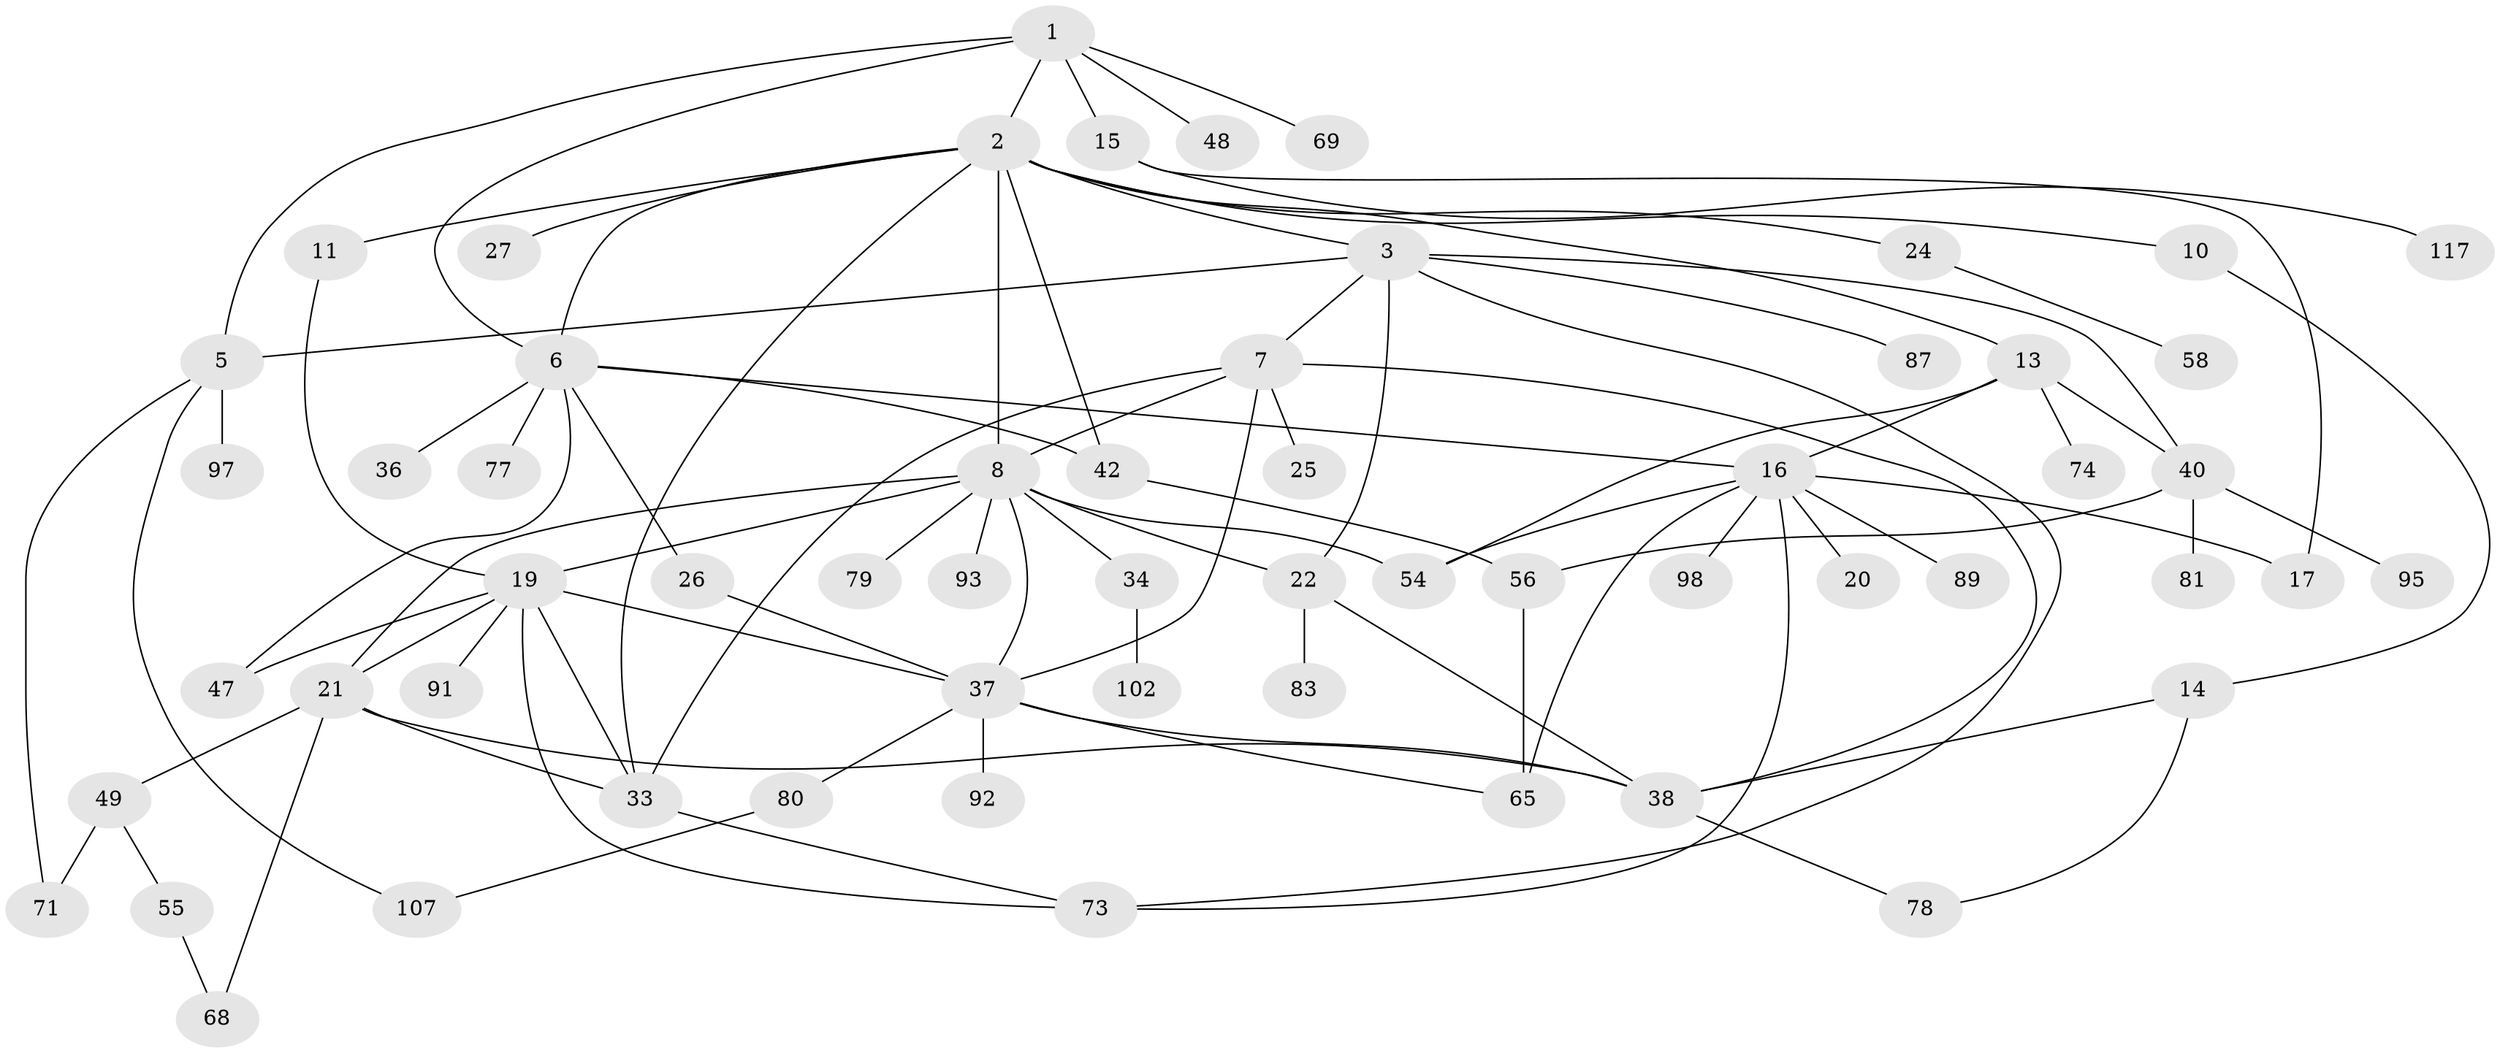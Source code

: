 // original degree distribution, {6: 0.058823529411764705, 12: 0.008403361344537815, 2: 0.2857142857142857, 5: 0.04201680672268908, 3: 0.18487394957983194, 10: 0.008403361344537815, 7: 0.008403361344537815, 4: 0.08403361344537816, 1: 0.31932773109243695}
// Generated by graph-tools (version 1.1) at 2025/13/03/09/25 04:13:37]
// undirected, 59 vertices, 91 edges
graph export_dot {
graph [start="1"]
  node [color=gray90,style=filled];
  1 [super="+4"];
  2;
  3 [super="+52+9+41+53"];
  5;
  6 [super="+32+85"];
  7 [super="+12"];
  8 [super="+18"];
  10;
  11;
  13;
  14;
  15;
  16 [super="+62+31+61"];
  17;
  19 [super="+101+64+29"];
  20 [super="+106+50"];
  21 [super="+30"];
  22 [super="+23"];
  24 [super="+119"];
  25;
  26 [super="+75+60"];
  27 [super="+46"];
  33 [super="+67+44"];
  34 [super="+82"];
  36;
  37 [super="+57+39"];
  38 [super="+99+51+59"];
  40 [super="+66"];
  42 [super="+86"];
  47 [super="+114+118+105"];
  48;
  49;
  54 [super="+104"];
  55;
  56 [super="+111"];
  58;
  65;
  68;
  69;
  71 [super="+90"];
  73 [super="+112"];
  74;
  77;
  78 [super="+113"];
  79;
  80;
  81;
  83 [super="+84"];
  87;
  89;
  91;
  92;
  93;
  95;
  97;
  98;
  102;
  107;
  117;
  1 -- 2;
  1 -- 5;
  1 -- 6;
  1 -- 15;
  1 -- 48;
  1 -- 69;
  2 -- 3;
  2 -- 8;
  2 -- 10;
  2 -- 11;
  2 -- 13;
  2 -- 24;
  2 -- 27;
  2 -- 42;
  2 -- 33 [weight=2];
  2 -- 6;
  3 -- 7;
  3 -- 40;
  3 -- 87;
  3 -- 73;
  3 -- 5;
  3 -- 22;
  5 -- 97;
  5 -- 107;
  5 -- 71;
  6 -- 16;
  6 -- 26;
  6 -- 36;
  6 -- 42;
  6 -- 77;
  6 -- 47;
  7 -- 25;
  7 -- 33;
  7 -- 38;
  7 -- 8;
  7 -- 37;
  8 -- 34;
  8 -- 37;
  8 -- 79;
  8 -- 19;
  8 -- 21;
  8 -- 54;
  8 -- 22;
  8 -- 93;
  10 -- 14;
  11 -- 19;
  13 -- 40;
  13 -- 74;
  13 -- 54;
  13 -- 16;
  14 -- 78;
  14 -- 38;
  15 -- 17;
  15 -- 117;
  16 -- 20;
  16 -- 17;
  16 -- 65;
  16 -- 98;
  16 -- 89;
  16 -- 73;
  16 -- 54;
  19 -- 21;
  19 -- 91;
  19 -- 73;
  19 -- 47 [weight=2];
  19 -- 33;
  19 -- 37;
  21 -- 49;
  21 -- 68;
  21 -- 33;
  21 -- 38;
  22 -- 83;
  22 -- 38;
  24 -- 58;
  26 -- 37 [weight=2];
  33 -- 73;
  34 -- 102;
  37 -- 65;
  37 -- 80;
  37 -- 92;
  37 -- 38;
  38 -- 78;
  40 -- 56;
  40 -- 81;
  40 -- 95;
  42 -- 56;
  49 -- 55;
  49 -- 71;
  55 -- 68;
  56 -- 65;
  80 -- 107;
}
